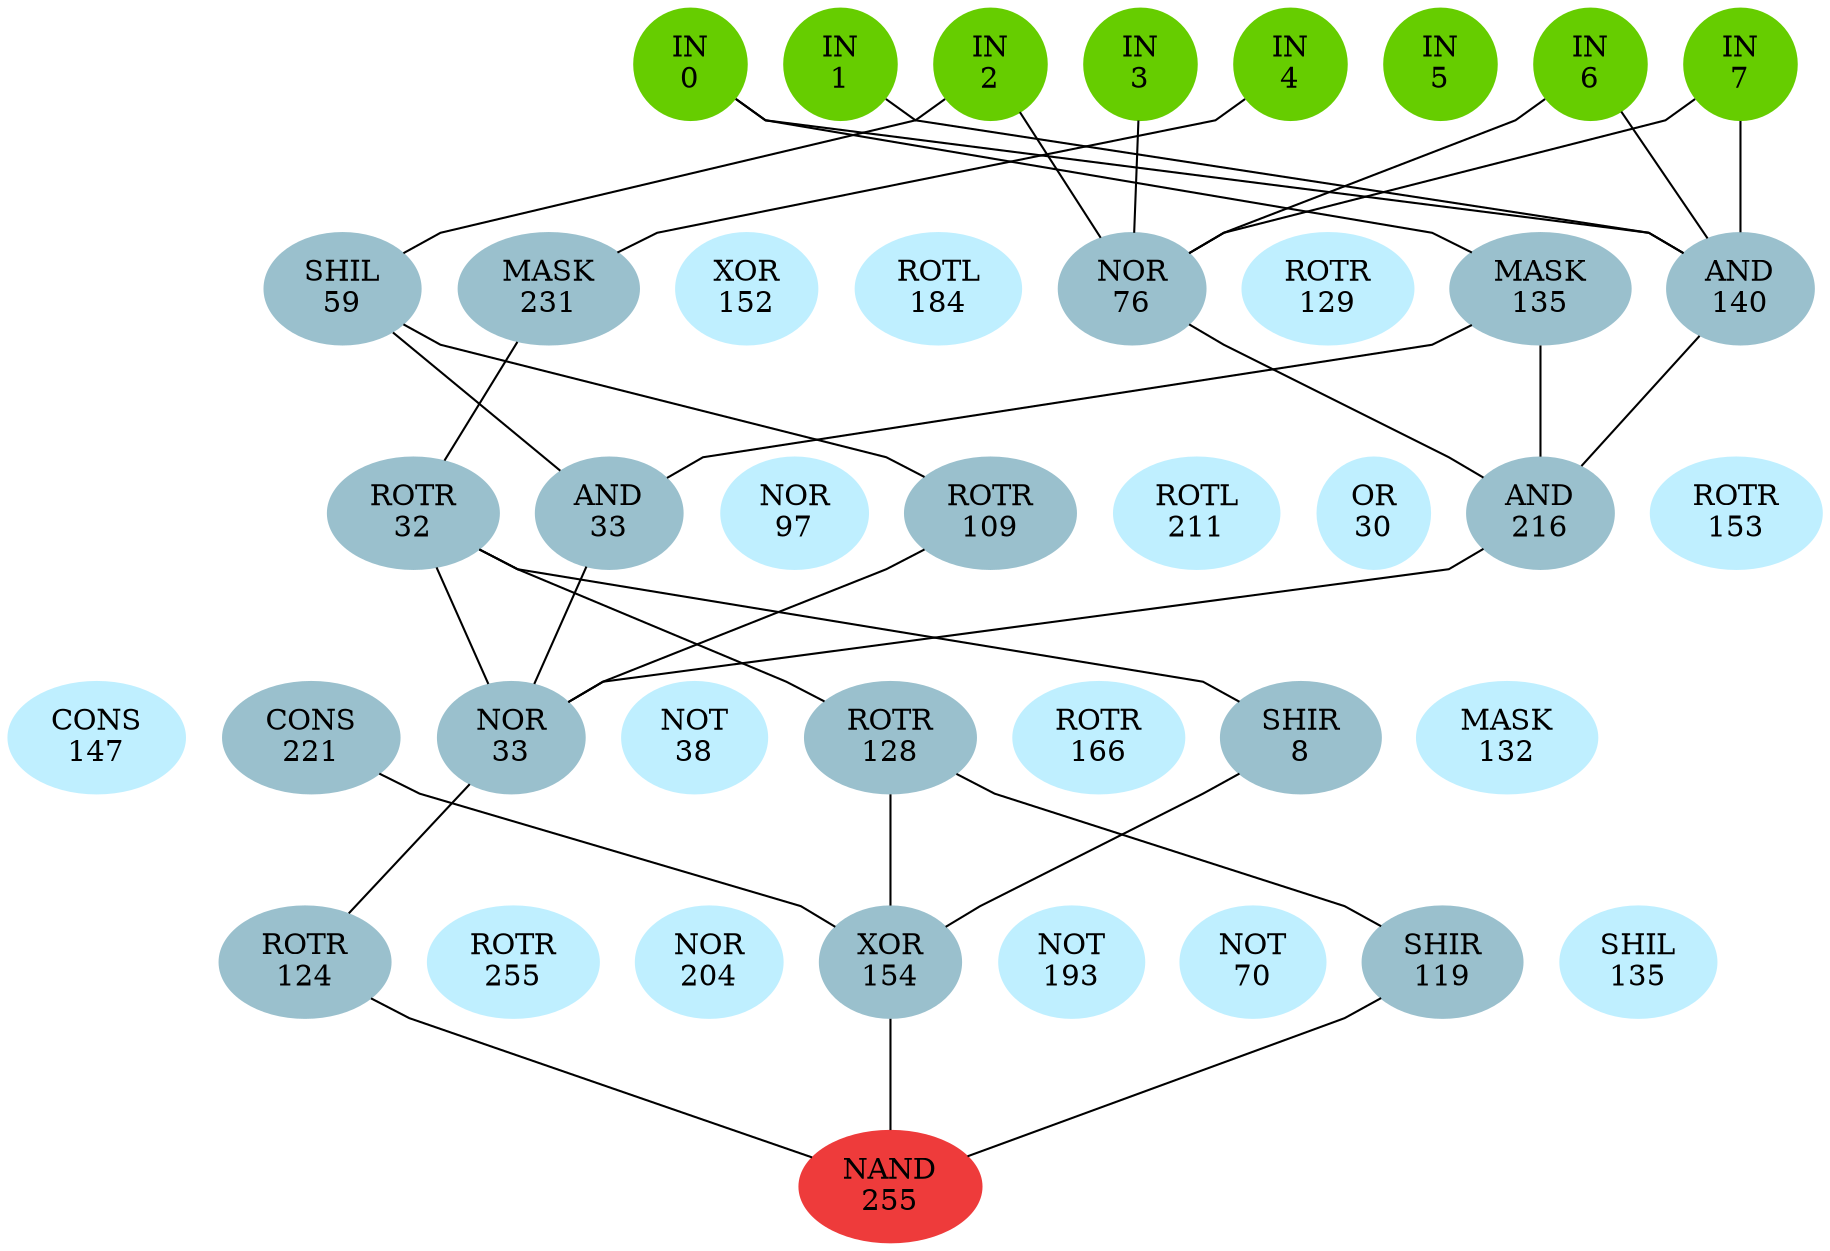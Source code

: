 graph EACircuit {
rankdir=BT;
ranksep=0.75;
ordering=out;
splines=polyline;
node [style=filled, color=lightblue2];

{ rank=same;
node [color=chartreuse3];
"-1_0"[label="IN\n0"];
node [color=chartreuse3];
"-1_1"[label="IN\n1"];
node [color=chartreuse3];
"-1_2"[label="IN\n2"];
node [color=chartreuse3];
"-1_3"[label="IN\n3"];
node [color=chartreuse3];
"-1_4"[label="IN\n4"];
node [color=chartreuse3];
"-1_5"[label="IN\n5"];
node [color=chartreuse3];
"-1_6"[label="IN\n6"];
node [color=chartreuse3];
"-1_7"[label="IN\n7"];
}
{ rank=same;
node [color=lightblue3];
"0_0"[label="SHIL\n59"];
node [color=lightblue3];
"0_1"[label="MASK\n231"];
node [color=lightblue1];
"0_2"[label="XOR\n152"];
node [color=lightblue1];
"0_3"[label="ROTL\n184"];
node [color=lightblue3];
"0_4"[label="NOR\n76"];
node [color=lightblue1];
"0_5"[label="ROTR\n129"];
node [color=lightblue3];
"0_6"[label="MASK\n135"];
node [color=lightblue3];
"0_7"[label="AND\n140"];
}
{ rank=same;
node [color=lightblue3];
"1_0"[label="ROTR\n32"];
node [color=lightblue3];
"1_1"[label="AND\n33"];
node [color=lightblue1];
"1_2"[label="NOR\n97"];
node [color=lightblue3];
"1_3"[label="ROTR\n109"];
node [color=lightblue1];
"1_4"[label="ROTL\n211"];
node [color=lightblue1];
"1_5"[label="OR\n30"];
node [color=lightblue3];
"1_6"[label="AND\n216"];
node [color=lightblue1];
"1_7"[label="ROTR\n153"];
}
{ rank=same;
node [color=lightblue1];
"2_0"[label="CONS\n147"];
node [color=lightblue3];
"2_1"[label="CONS\n221"];
node [color=lightblue3];
"2_2"[label="NOR\n33"];
node [color=lightblue1];
"2_3"[label="NOT\n38"];
node [color=lightblue3];
"2_4"[label="ROTR\n128"];
node [color=lightblue1];
"2_5"[label="ROTR\n166"];
node [color=lightblue3];
"2_6"[label="SHIR\n8"];
node [color=lightblue1];
"2_7"[label="MASK\n132"];
}
{ rank=same;
node [color=lightblue3];
"3_0"[label="ROTR\n124"];
node [color=lightblue1];
"3_1"[label="ROTR\n255"];
node [color=lightblue1];
"3_2"[label="NOR\n204"];
node [color=lightblue3];
"3_3"[label="XOR\n154"];
node [color=lightblue1];
"3_4"[label="NOT\n193"];
node [color=lightblue1];
"3_5"[label="NOT\n70"];
node [color=lightblue3];
"3_6"[label="SHIR\n119"];
node [color=lightblue1];
"3_7"[label="SHIL\n135"];
}
{ rank=same;
node [color=brown2];
"4_0"[label="NAND\n255"];
}
edge[style=invis];
"-1_0" -- "-1_1" -- "-1_2" -- "-1_3" -- "-1_4" -- "-1_5" -- "-1_6" -- "-1_7";
"0_0" -- "0_1" -- "0_2" -- "0_3" -- "0_4" -- "0_5" -- "0_6" -- "0_7";
"1_0" -- "1_1" -- "1_2" -- "1_3" -- "1_4" -- "1_5" -- "1_6" -- "1_7";
"2_0" -- "2_1" -- "2_2" -- "2_3" -- "2_4" -- "2_5" -- "2_6" -- "2_7";
"3_0" -- "3_1" -- "3_2" -- "3_3" -- "3_4" -- "3_5" -- "3_6" -- "3_7";
"4_0" -- "4_0";
edge[style=solid];
"0_0" -- "-1_2";
"0_1" -- "-1_4";
"0_4" -- "-1_2";
"0_4" -- "-1_3";
"0_4" -- "-1_6";
"0_4" -- "-1_7";
"0_6" -- "-1_0";
"0_7" -- "-1_0";
"0_7" -- "-1_1";
"0_7" -- "-1_6";
"0_7" -- "-1_7";
"1_0" -- "0_1";
"1_1" -- "0_0";
"1_1" -- "0_6";
"1_3" -- "0_0";
"1_6" -- "0_4";
"1_6" -- "0_6";
"1_6" -- "0_7";
"2_2" -- "1_0";
"2_2" -- "1_1";
"2_2" -- "1_3";
"2_2" -- "1_6";
"2_4" -- "1_0";
"2_6" -- "1_0";
"3_0" -- "2_2";
"3_3" -- "2_1";
"3_3" -- "2_4";
"3_3" -- "2_6";
"3_6" -- "2_4";
"4_0" -- "3_0";
"4_0" -- "3_3";
"4_0" -- "3_6";
}